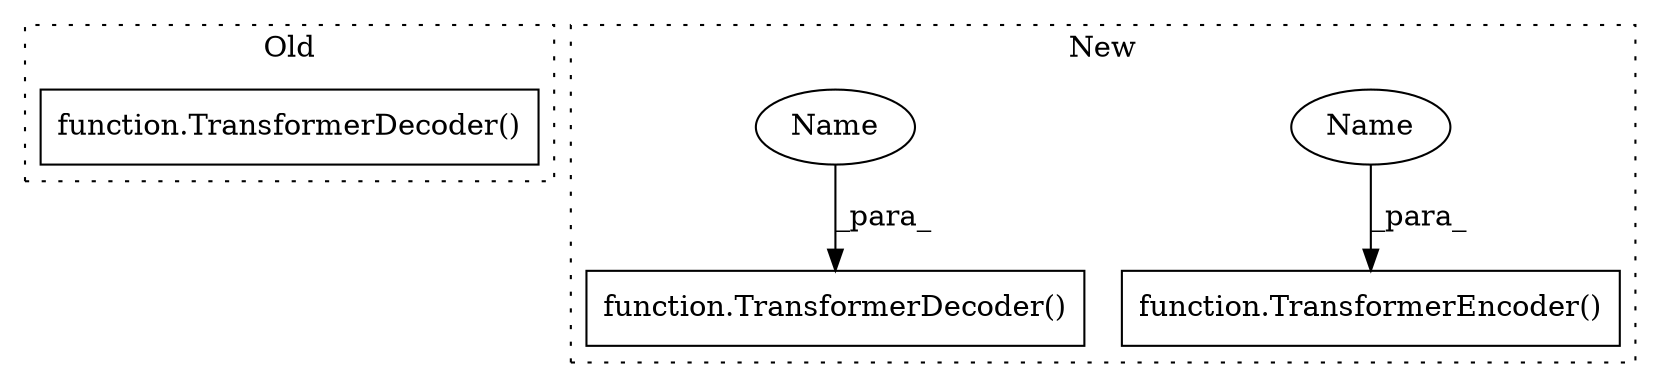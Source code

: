 digraph G {
subgraph cluster0 {
1 [label="function.TransformerDecoder()" a="75" s="5251,5325" l="32,490" shape="box"];
label = "Old";
style="dotted";
}
subgraph cluster1 {
2 [label="function.TransformerDecoder()" a="75" s="4819,4874" l="19,1" shape="box"];
3 [label="function.TransformerEncoder()" a="75" s="4744,4799" l="19,1" shape="box"];
4 [label="Name" a="87" s="4763" l="4" shape="ellipse"];
5 [label="Name" a="87" s="4838" l="4" shape="ellipse"];
label = "New";
style="dotted";
}
4 -> 3 [label="_para_"];
5 -> 2 [label="_para_"];
}